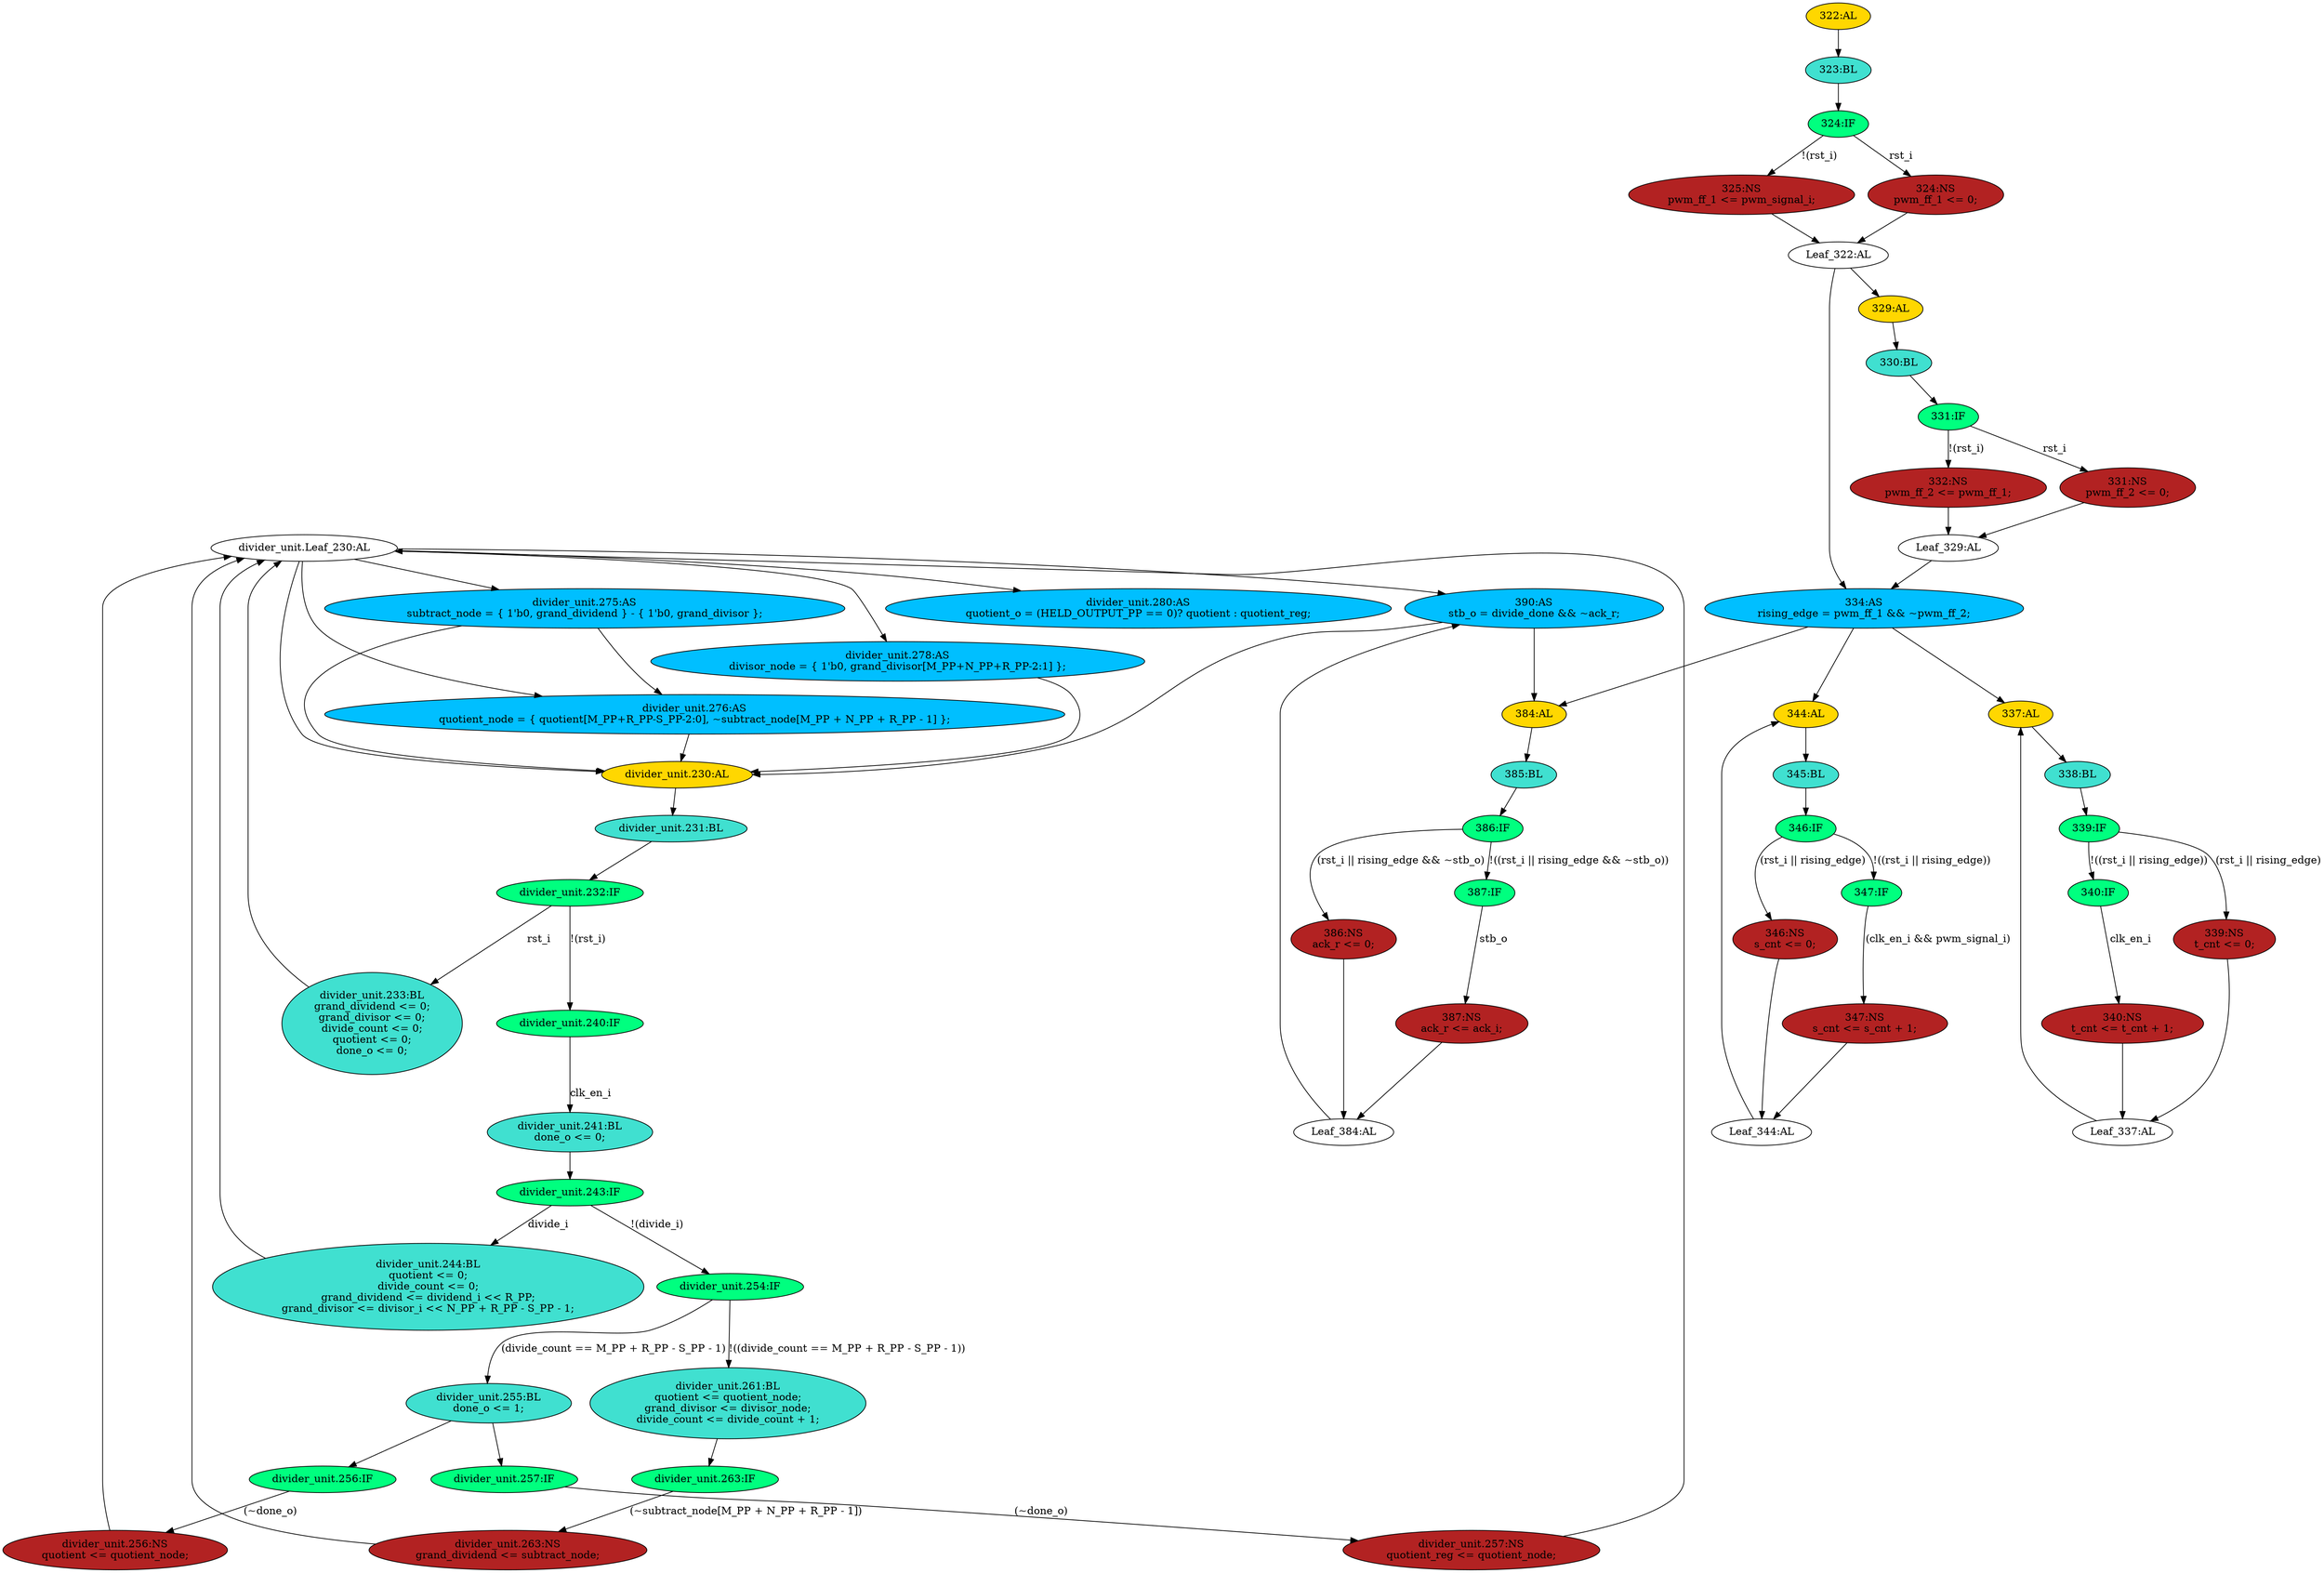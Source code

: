 strict digraph "compose( ,  )" {
	node [label="\N"];
	"divider_unit.280:AS"	 [ast="<pyverilog.vparser.ast.Assign object at 0x7f79be335050>",
		def_var="['quotient_o']",
		fillcolor=deepskyblue,
		label="divider_unit.280:AS
quotient_o = (HELD_OUTPUT_PP == 0)? quotient : quotient_reg;",
		statements="[]",
		style=filled,
		typ=Assign,
		use_var="['quotient', 'quotient_reg']"];
	"387:NS"	 [ast="<pyverilog.vparser.ast.NonblockingSubstitution object at 0x7f79bdf1a290>",
		fillcolor=firebrick,
		label="387:NS
ack_r <= ack_i;",
		statements="[<pyverilog.vparser.ast.NonblockingSubstitution object at 0x7f79bdf1a290>]",
		style=filled,
		typ=NonblockingSubstitution];
	"Leaf_384:AL"	 [def_var="['ack_r']",
		label="Leaf_384:AL"];
	"387:NS" -> "Leaf_384:AL"	 [cond="[]",
		lineno=None];
	"346:NS"	 [ast="<pyverilog.vparser.ast.NonblockingSubstitution object at 0x7f79bdefed90>",
		fillcolor=firebrick,
		label="346:NS
s_cnt <= 0;",
		statements="[<pyverilog.vparser.ast.NonblockingSubstitution object at 0x7f79bdefed90>]",
		style=filled,
		typ=NonblockingSubstitution];
	"Leaf_344:AL"	 [def_var="['s_cnt']",
		label="Leaf_344:AL"];
	"346:NS" -> "Leaf_344:AL"	 [cond="[]",
		lineno=None];
	"339:IF"	 [ast="<pyverilog.vparser.ast.IfStatement object at 0x7f79bdefe710>",
		fillcolor=springgreen,
		label="339:IF",
		statements="[]",
		style=filled,
		typ=IfStatement];
	"339:NS"	 [ast="<pyverilog.vparser.ast.NonblockingSubstitution object at 0x7f79bdefe750>",
		fillcolor=firebrick,
		label="339:NS
t_cnt <= 0;",
		statements="[<pyverilog.vparser.ast.NonblockingSubstitution object at 0x7f79bdefe750>]",
		style=filled,
		typ=NonblockingSubstitution];
	"339:IF" -> "339:NS"	 [cond="['rst_i', 'rising_edge']",
		label="(rst_i || rising_edge)",
		lineno=339];
	"340:IF"	 [ast="<pyverilog.vparser.ast.IfStatement object at 0x7f79bdefe8d0>",
		fillcolor=springgreen,
		label="340:IF",
		statements="[]",
		style=filled,
		typ=IfStatement];
	"339:IF" -> "340:IF"	 [cond="['rst_i', 'rising_edge']",
		label="!((rst_i || rising_edge))",
		lineno=339];
	"Leaf_322:AL"	 [def_var="['pwm_ff_1']",
		label="Leaf_322:AL"];
	"334:AS"	 [ast="<pyverilog.vparser.ast.Assign object at 0x7f79bdefe350>",
		def_var="['rising_edge']",
		fillcolor=deepskyblue,
		label="334:AS
rising_edge = pwm_ff_1 && ~pwm_ff_2;",
		statements="[]",
		style=filled,
		typ=Assign,
		use_var="['pwm_ff_1', 'pwm_ff_2']"];
	"Leaf_322:AL" -> "334:AS";
	"329:AL"	 [ast="<pyverilog.vparser.ast.Always object at 0x7f79bdef3e10>",
		clk_sens=True,
		fillcolor=gold,
		label="329:AL",
		sens="['clk_i']",
		statements="[]",
		style=filled,
		typ=Always,
		use_var="['rst_i', 'pwm_ff_1']"];
	"Leaf_322:AL" -> "329:AL";
	"344:AL"	 [ast="<pyverilog.vparser.ast.Always object at 0x7f79bdefeb50>",
		clk_sens=True,
		fillcolor=gold,
		label="344:AL",
		sens="['clk_i']",
		statements="[]",
		style=filled,
		typ=Always,
		use_var="['rising_edge', 'clk_en_i', 'rst_i', 's_cnt', 'pwm_signal_i']"];
	"334:AS" -> "344:AL";
	"384:AL"	 [ast="<pyverilog.vparser.ast.Always object at 0x7f79bdef2cd0>",
		clk_sens=True,
		fillcolor=gold,
		label="384:AL",
		sens="['clk_i']",
		statements="[]",
		style=filled,
		typ=Always,
		use_var="['rising_edge', 'stb_o', 'ack_i', 'rst_i']"];
	"334:AS" -> "384:AL";
	"337:AL"	 [ast="<pyverilog.vparser.ast.Always object at 0x7f79bdefe510>",
		clk_sens=True,
		fillcolor=gold,
		label="337:AL",
		sens="['clk_i']",
		statements="[]",
		style=filled,
		typ=Always,
		use_var="['rising_edge', 'clk_en_i', 'rst_i', 't_cnt']"];
	"334:AS" -> "337:AL";
	"323:BL"	 [ast="<pyverilog.vparser.ast.Block object at 0x7f79bdef39d0>",
		fillcolor=turquoise,
		label="323:BL",
		statements="[]",
		style=filled,
		typ=Block];
	"324:IF"	 [ast="<pyverilog.vparser.ast.IfStatement object at 0x7f79bdef3b50>",
		fillcolor=springgreen,
		label="324:IF",
		statements="[]",
		style=filled,
		typ=IfStatement];
	"323:BL" -> "324:IF"	 [cond="[]",
		lineno=None];
	"divider_unit.257:NS"	 [ast="<pyverilog.vparser.ast.NonblockingSubstitution object at 0x7f79be32a550>",
		fillcolor=firebrick,
		label="divider_unit.257:NS
quotient_reg <= quotient_node;",
		statements="[<pyverilog.vparser.ast.NonblockingSubstitution object at 0x7f79be32a550>]",
		style=filled,
		typ=NonblockingSubstitution];
	"divider_unit.Leaf_230:AL"	 [def_var="['done_o', 'divide_count', 'quotient_reg', 'grand_divisor', 'grand_dividend', 'quotient']",
		label="divider_unit.Leaf_230:AL"];
	"divider_unit.257:NS" -> "divider_unit.Leaf_230:AL"	 [cond="[]",
		lineno=None];
	"divider_unit.232:IF"	 [ast="<pyverilog.vparser.ast.IfStatement object at 0x7f79bdf5ffd0>",
		fillcolor=springgreen,
		label="divider_unit.232:IF",
		statements="[]",
		style=filled,
		typ=IfStatement];
	"divider_unit.240:IF"	 [ast="<pyverilog.vparser.ast.IfStatement object at 0x7f79be338110>",
		fillcolor=springgreen,
		label="divider_unit.240:IF",
		statements="[]",
		style=filled,
		typ=IfStatement];
	"divider_unit.232:IF" -> "divider_unit.240:IF"	 [cond="['rst_i']",
		label="!(rst_i)",
		lineno=232];
	"divider_unit.233:BL"	 [ast="<pyverilog.vparser.ast.Block object at 0x7f79bdf5fdd0>",
		fillcolor=turquoise,
		label="divider_unit.233:BL
grand_dividend <= 0;
grand_divisor <= 0;
divide_count <= 0;
quotient <= 0;
done_o <= 0;",
		statements="[<pyverilog.vparser.ast.NonblockingSubstitution object at 0x7f79bdf5f9d0>, <pyverilog.vparser.ast.NonblockingSubstitution object \
at 0x7f79bdf5fb50>, <pyverilog.vparser.ast.NonblockingSubstitution object at 0x7f79bdf5fcd0>, <pyverilog.vparser.ast.NonblockingSubstitution \
object at 0x7f79bdf5fe10>, <pyverilog.vparser.ast.NonblockingSubstitution object at 0x7f79bdf5ff50>]",
		style=filled,
		typ=Block];
	"divider_unit.232:IF" -> "divider_unit.233:BL"	 [cond="['rst_i']",
		label=rst_i,
		lineno=232];
	"347:IF"	 [ast="<pyverilog.vparser.ast.IfStatement object at 0x7f79bdefefd0>",
		fillcolor=springgreen,
		label="347:IF",
		statements="[]",
		style=filled,
		typ=IfStatement];
	"347:NS"	 [ast="<pyverilog.vparser.ast.NonblockingSubstitution object at 0x7f79bdef2190>",
		fillcolor=firebrick,
		label="347:NS
s_cnt <= s_cnt + 1;",
		statements="[<pyverilog.vparser.ast.NonblockingSubstitution object at 0x7f79bdef2190>]",
		style=filled,
		typ=NonblockingSubstitution];
	"347:IF" -> "347:NS"	 [cond="['clk_en_i', 'pwm_signal_i']",
		label="(clk_en_i && pwm_signal_i)",
		lineno=347];
	"divider_unit.255:BL"	 [ast="<pyverilog.vparser.ast.Block object at 0x7f79be32a050>",
		fillcolor=turquoise,
		label="divider_unit.255:BL
done_o <= 1;",
		statements="[<pyverilog.vparser.ast.NonblockingSubstitution object at 0x7f79be32a610>]",
		style=filled,
		typ=Block];
	"divider_unit.256:IF"	 [ast="<pyverilog.vparser.ast.IfStatement object at 0x7f79be32a190>",
		fillcolor=springgreen,
		label="divider_unit.256:IF",
		statements="[]",
		style=filled,
		typ=IfStatement];
	"divider_unit.255:BL" -> "divider_unit.256:IF"	 [cond="[]",
		lineno=None];
	"divider_unit.257:IF"	 [ast="<pyverilog.vparser.ast.IfStatement object at 0x7f79be32a410>",
		fillcolor=springgreen,
		label="divider_unit.257:IF",
		statements="[]",
		style=filled,
		typ=IfStatement];
	"divider_unit.255:BL" -> "divider_unit.257:IF"	 [cond="[]",
		lineno=None];
	"divider_unit.263:NS"	 [ast="<pyverilog.vparser.ast.NonblockingSubstitution object at 0x7f79be32abd0>",
		fillcolor=firebrick,
		label="divider_unit.263:NS
grand_dividend <= subtract_node;",
		statements="[<pyverilog.vparser.ast.NonblockingSubstitution object at 0x7f79be32abd0>]",
		style=filled,
		typ=NonblockingSubstitution];
	"divider_unit.263:NS" -> "divider_unit.Leaf_230:AL"	 [cond="[]",
		lineno=None];
	"340:NS"	 [ast="<pyverilog.vparser.ast.NonblockingSubstitution object at 0x7f79bdefea50>",
		fillcolor=firebrick,
		label="340:NS
t_cnt <= t_cnt + 1;",
		statements="[<pyverilog.vparser.ast.NonblockingSubstitution object at 0x7f79bdefea50>]",
		style=filled,
		typ=NonblockingSubstitution];
	"Leaf_337:AL"	 [def_var="['t_cnt']",
		label="Leaf_337:AL"];
	"340:NS" -> "Leaf_337:AL"	 [cond="[]",
		lineno=None];
	"345:BL"	 [ast="<pyverilog.vparser.ast.Block object at 0x7f79bdefeb90>",
		fillcolor=turquoise,
		label="345:BL",
		statements="[]",
		style=filled,
		typ=Block];
	"344:AL" -> "345:BL"	 [cond="[]",
		lineno=None];
	"divider_unit.256:NS"	 [ast="<pyverilog.vparser.ast.NonblockingSubstitution object at 0x7f79be32a2d0>",
		fillcolor=firebrick,
		label="divider_unit.256:NS
quotient <= quotient_node;",
		statements="[<pyverilog.vparser.ast.NonblockingSubstitution object at 0x7f79be32a2d0>]",
		style=filled,
		typ=NonblockingSubstitution];
	"divider_unit.256:IF" -> "divider_unit.256:NS"	 [cond="['done_o']",
		label="(~done_o)",
		lineno=256];
	"322:AL"	 [ast="<pyverilog.vparser.ast.Always object at 0x7f79bdef3950>",
		clk_sens=True,
		fillcolor=gold,
		label="322:AL",
		sens="['clk_i']",
		statements="[]",
		style=filled,
		typ=Always,
		use_var="['rst_i', 'pwm_signal_i']"];
	"322:AL" -> "323:BL"	 [cond="[]",
		lineno=None];
	"390:AS"	 [ast="<pyverilog.vparser.ast.Assign object at 0x7f79bdf1a3d0>",
		def_var="['stb_o']",
		fillcolor=deepskyblue,
		label="390:AS
stb_o = divide_done && ~ack_r;",
		statements="[]",
		style=filled,
		typ=Assign,
		use_var="['divide_done', 'ack_r']"];
	"Leaf_384:AL" -> "390:AS";
	"385:BL"	 [ast="<pyverilog.vparser.ast.Block object at 0x7f79bdef2d10>",
		fillcolor=turquoise,
		label="385:BL",
		statements="[]",
		style=filled,
		typ=Block];
	"384:AL" -> "385:BL"	 [cond="[]",
		lineno=None];
	"divider_unit.257:IF" -> "divider_unit.257:NS"	 [cond="['done_o']",
		label="(~done_o)",
		lineno=257];
	"387:IF"	 [ast="<pyverilog.vparser.ast.IfStatement object at 0x7f79bdf1a190>",
		fillcolor=springgreen,
		label="387:IF",
		statements="[]",
		style=filled,
		typ=IfStatement];
	"387:IF" -> "387:NS"	 [cond="['stb_o']",
		label=stb_o,
		lineno=387];
	"386:IF"	 [ast="<pyverilog.vparser.ast.IfStatement object at 0x7f79bdef2f90>",
		fillcolor=springgreen,
		label="386:IF",
		statements="[]",
		style=filled,
		typ=IfStatement];
	"386:IF" -> "387:IF"	 [cond="['rst_i', 'rising_edge', 'stb_o']",
		label="!((rst_i || rising_edge && ~stb_o))",
		lineno=386];
	"386:NS"	 [ast="<pyverilog.vparser.ast.NonblockingSubstitution object at 0x7f79bdef2fd0>",
		fillcolor=firebrick,
		label="386:NS
ack_r <= 0;",
		statements="[<pyverilog.vparser.ast.NonblockingSubstitution object at 0x7f79bdef2fd0>]",
		style=filled,
		typ=NonblockingSubstitution];
	"386:IF" -> "386:NS"	 [cond="['rst_i', 'rising_edge', 'stb_o']",
		label="(rst_i || rising_edge && ~stb_o)",
		lineno=386];
	"divider_unit.278:AS"	 [ast="<pyverilog.vparser.ast.Assign object at 0x7f79be32fc50>",
		def_var="['divisor_node']",
		fillcolor=deepskyblue,
		label="divider_unit.278:AS
divisor_node = { 1'b0, grand_divisor[M_PP+N_PP+R_PP-2:1] };",
		statements="[]",
		style=filled,
		typ=Assign,
		use_var="['grand_divisor', 'N_PP']"];
	"divider_unit.230:AL"	 [ast="<pyverilog.vparser.ast.Always object at 0x7f79bdf5f790>",
		clk_sens=True,
		fillcolor=gold,
		label="divider_unit.230:AL",
		sens="['clk_i']",
		statements="[]",
		style=filled,
		typ=Always,
		use_var="['divide_i', 'done_o', 'divisor_node', 'rst_i', 'dividend_i', 'divisor_i', 'S_PP', 'divide_count', 'clk_en_i', 'quotient_node', '\
R_PP', 'subtract_node', 'N_PP', 'M_PP']"];
	"divider_unit.278:AS" -> "divider_unit.230:AL";
	"339:NS" -> "Leaf_337:AL"	 [cond="[]",
		lineno=None];
	"325:NS"	 [ast="<pyverilog.vparser.ast.NonblockingSubstitution object at 0x7f79bdef3cd0>",
		fillcolor=firebrick,
		label="325:NS
pwm_ff_1 <= pwm_signal_i;",
		statements="[<pyverilog.vparser.ast.NonblockingSubstitution object at 0x7f79bdef3cd0>]",
		style=filled,
		typ=NonblockingSubstitution];
	"325:NS" -> "Leaf_322:AL"	 [cond="[]",
		lineno=None];
	"331:IF"	 [ast="<pyverilog.vparser.ast.IfStatement object at 0x7f79bdefe050>",
		fillcolor=springgreen,
		label="331:IF",
		statements="[]",
		style=filled,
		typ=IfStatement];
	"331:NS"	 [ast="<pyverilog.vparser.ast.NonblockingSubstitution object at 0x7f79bdef3fd0>",
		fillcolor=firebrick,
		label="331:NS
pwm_ff_2 <= 0;",
		statements="[<pyverilog.vparser.ast.NonblockingSubstitution object at 0x7f79bdef3fd0>]",
		style=filled,
		typ=NonblockingSubstitution];
	"331:IF" -> "331:NS"	 [cond="['rst_i']",
		label=rst_i,
		lineno=331];
	"332:NS"	 [ast="<pyverilog.vparser.ast.NonblockingSubstitution object at 0x7f79bdefe190>",
		fillcolor=firebrick,
		label="332:NS
pwm_ff_2 <= pwm_ff_1;",
		statements="[<pyverilog.vparser.ast.NonblockingSubstitution object at 0x7f79bdefe190>]",
		style=filled,
		typ=NonblockingSubstitution];
	"331:IF" -> "332:NS"	 [cond="['rst_i']",
		label="!(rst_i)",
		lineno=331];
	"divider_unit.256:NS" -> "divider_unit.Leaf_230:AL"	 [cond="[]",
		lineno=None];
	"385:BL" -> "386:IF"	 [cond="[]",
		lineno=None];
	"divider_unit.244:BL"	 [ast="<pyverilog.vparser.ast.Block object at 0x7f79be338850>",
		fillcolor=turquoise,
		label="divider_unit.244:BL
quotient <= 0;
divide_count <= 0;
grand_dividend <= dividend_i << R_PP;
grand_divisor <= divisor_i << N_PP + \
R_PP - S_PP - 1;",
		statements="[<pyverilog.vparser.ast.NonblockingSubstitution object at 0x7f79be3384d0>, <pyverilog.vparser.ast.NonblockingSubstitution object \
at 0x7f79be338690>, <pyverilog.vparser.ast.NonblockingSubstitution object at 0x7f79be338890>, <pyverilog.vparser.ast.NonblockingSubstitution \
object at 0x7f79be338c50>]",
		style=filled,
		typ=Block];
	"divider_unit.244:BL" -> "divider_unit.Leaf_230:AL"	 [cond="[]",
		lineno=None];
	"divider_unit.241:BL"	 [ast="<pyverilog.vparser.ast.Block object at 0x7f79be3382d0>",
		fillcolor=turquoise,
		label="divider_unit.241:BL
done_o <= 0;",
		statements="[<pyverilog.vparser.ast.NonblockingSubstitution object at 0x7f79be338250>]",
		style=filled,
		typ=Block];
	"divider_unit.240:IF" -> "divider_unit.241:BL"	 [cond="['clk_en_i']",
		label=clk_en_i,
		lineno=240];
	"divider_unit.275:AS"	 [ast="<pyverilog.vparser.ast.Assign object at 0x7f79be32f210>",
		def_var="['subtract_node']",
		fillcolor=deepskyblue,
		label="divider_unit.275:AS
subtract_node = { 1'b0, grand_dividend } - { 1'b0, grand_divisor };",
		statements="[]",
		style=filled,
		typ=Assign,
		use_var="['grand_dividend', 'grand_divisor']"];
	"divider_unit.275:AS" -> "divider_unit.230:AL";
	"divider_unit.276:AS"	 [ast="<pyverilog.vparser.ast.Assign object at 0x7f79be32f950>",
		def_var="['quotient_node']",
		fillcolor=deepskyblue,
		label="divider_unit.276:AS
quotient_node = { quotient[M_PP+R_PP-S_PP-2:0], ~subtract_node[M_PP + N_PP + R_PP - 1] };",
		statements="[]",
		style=filled,
		typ=Assign,
		use_var="['quotient', 'subtract_node', 'N_PP', 'R_PP']"];
	"divider_unit.275:AS" -> "divider_unit.276:AS";
	"divider_unit.Leaf_230:AL" -> "divider_unit.280:AS";
	"divider_unit.Leaf_230:AL" -> "divider_unit.278:AS";
	"divider_unit.Leaf_230:AL" -> "divider_unit.275:AS";
	"divider_unit.Leaf_230:AL" -> "390:AS";
	"divider_unit.Leaf_230:AL" -> "divider_unit.230:AL";
	"divider_unit.Leaf_230:AL" -> "divider_unit.276:AS";
	"390:AS" -> "384:AL";
	"390:AS" -> "divider_unit.230:AL";
	"Leaf_329:AL"	 [def_var="['pwm_ff_2']",
		label="Leaf_329:AL"];
	"Leaf_329:AL" -> "334:AS";
	"divider_unit.254:IF"	 [ast="<pyverilog.vparser.ast.IfStatement object at 0x7f79be32a690>",
		fillcolor=springgreen,
		label="divider_unit.254:IF",
		statements="[]",
		style=filled,
		typ=IfStatement];
	"divider_unit.254:IF" -> "divider_unit.255:BL"	 [cond="['divide_count', 'M_PP', 'R_PP', 'S_PP']",
		label="(divide_count == M_PP + R_PP - S_PP - 1)",
		lineno=254];
	"divider_unit.261:BL"	 [ast="<pyverilog.vparser.ast.Block object at 0x7f79be32ae50>",
		fillcolor=turquoise,
		label="divider_unit.261:BL
quotient <= quotient_node;
grand_divisor <= divisor_node;
divide_count <= divide_count + 1;",
		statements="[<pyverilog.vparser.ast.NonblockingSubstitution object at 0x7f79be32acd0>, <pyverilog.vparser.ast.NonblockingSubstitution object \
at 0x7f79be32ae90>, <pyverilog.vparser.ast.NonblockingSubstitution object at 0x7f79be32f110>]",
		style=filled,
		typ=Block];
	"divider_unit.254:IF" -> "divider_unit.261:BL"	 [cond="['divide_count', 'M_PP', 'R_PP', 'S_PP']",
		label="!((divide_count == M_PP + R_PP - S_PP - 1))",
		lineno=254];
	"Leaf_344:AL" -> "344:AL";
	"386:NS" -> "Leaf_384:AL"	 [cond="[]",
		lineno=None];
	"346:IF"	 [ast="<pyverilog.vparser.ast.IfStatement object at 0x7f79bdefed50>",
		fillcolor=springgreen,
		label="346:IF",
		statements="[]",
		style=filled,
		typ=IfStatement];
	"345:BL" -> "346:IF"	 [cond="[]",
		lineno=None];
	"divider_unit.263:IF"	 [ast="<pyverilog.vparser.ast.IfStatement object at 0x7f79be32aa90>",
		fillcolor=springgreen,
		label="divider_unit.263:IF",
		statements="[]",
		style=filled,
		typ=IfStatement];
	"divider_unit.263:IF" -> "divider_unit.263:NS"	 [cond="['subtract_node', 'M_PP', 'N_PP', 'R_PP']",
		label="(~subtract_node[M_PP + N_PP + R_PP - 1])",
		lineno=263];
	"Leaf_337:AL" -> "337:AL";
	"330:BL"	 [ast="<pyverilog.vparser.ast.Block object at 0x7f79bdef3e50>",
		fillcolor=turquoise,
		label="330:BL",
		statements="[]",
		style=filled,
		typ=Block];
	"330:BL" -> "331:IF"	 [cond="[]",
		lineno=None];
	"338:BL"	 [ast="<pyverilog.vparser.ast.Block object at 0x7f79bdefe550>",
		fillcolor=turquoise,
		label="338:BL",
		statements="[]",
		style=filled,
		typ=Block];
	"337:AL" -> "338:BL"	 [cond="[]",
		lineno=None];
	"324:IF" -> "325:NS"	 [cond="['rst_i']",
		label="!(rst_i)",
		lineno=324];
	"324:NS"	 [ast="<pyverilog.vparser.ast.NonblockingSubstitution object at 0x7f79bdef3b10>",
		fillcolor=firebrick,
		label="324:NS
pwm_ff_1 <= 0;",
		statements="[<pyverilog.vparser.ast.NonblockingSubstitution object at 0x7f79bdef3b10>]",
		style=filled,
		typ=NonblockingSubstitution];
	"324:IF" -> "324:NS"	 [cond="['rst_i']",
		label=rst_i,
		lineno=324];
	"331:NS" -> "Leaf_329:AL"	 [cond="[]",
		lineno=None];
	"347:NS" -> "Leaf_344:AL"	 [cond="[]",
		lineno=None];
	"divider_unit.231:BL"	 [ast="<pyverilog.vparser.ast.Block object at 0x7f79bdf5f810>",
		fillcolor=turquoise,
		label="divider_unit.231:BL",
		statements="[]",
		style=filled,
		typ=Block];
	"divider_unit.231:BL" -> "divider_unit.232:IF"	 [cond="[]",
		lineno=None];
	"divider_unit.230:AL" -> "divider_unit.231:BL"	 [cond="[]",
		lineno=None];
	"346:IF" -> "346:NS"	 [cond="['rst_i', 'rising_edge']",
		label="(rst_i || rising_edge)",
		lineno=346];
	"346:IF" -> "347:IF"	 [cond="['rst_i', 'rising_edge']",
		label="!((rst_i || rising_edge))",
		lineno=346];
	"divider_unit.233:BL" -> "divider_unit.Leaf_230:AL"	 [cond="[]",
		lineno=None];
	"338:BL" -> "339:IF"	 [cond="[]",
		lineno=None];
	"divider_unit.243:IF"	 [ast="<pyverilog.vparser.ast.IfStatement object at 0x7f79be338b50>",
		fillcolor=springgreen,
		label="divider_unit.243:IF",
		statements="[]",
		style=filled,
		typ=IfStatement];
	"divider_unit.241:BL" -> "divider_unit.243:IF"	 [cond="[]",
		lineno=None];
	"332:NS" -> "Leaf_329:AL"	 [cond="[]",
		lineno=None];
	"divider_unit.261:BL" -> "divider_unit.263:IF"	 [cond="[]",
		lineno=None];
	"329:AL" -> "330:BL"	 [cond="[]",
		lineno=None];
	"divider_unit.276:AS" -> "divider_unit.230:AL";
	"324:NS" -> "Leaf_322:AL"	 [cond="[]",
		lineno=None];
	"340:IF" -> "340:NS"	 [cond="['clk_en_i']",
		label=clk_en_i,
		lineno=340];
	"divider_unit.243:IF" -> "divider_unit.244:BL"	 [cond="['divide_i']",
		label=divide_i,
		lineno=243];
	"divider_unit.243:IF" -> "divider_unit.254:IF"	 [cond="['divide_i']",
		label="!(divide_i)",
		lineno=243];
}

